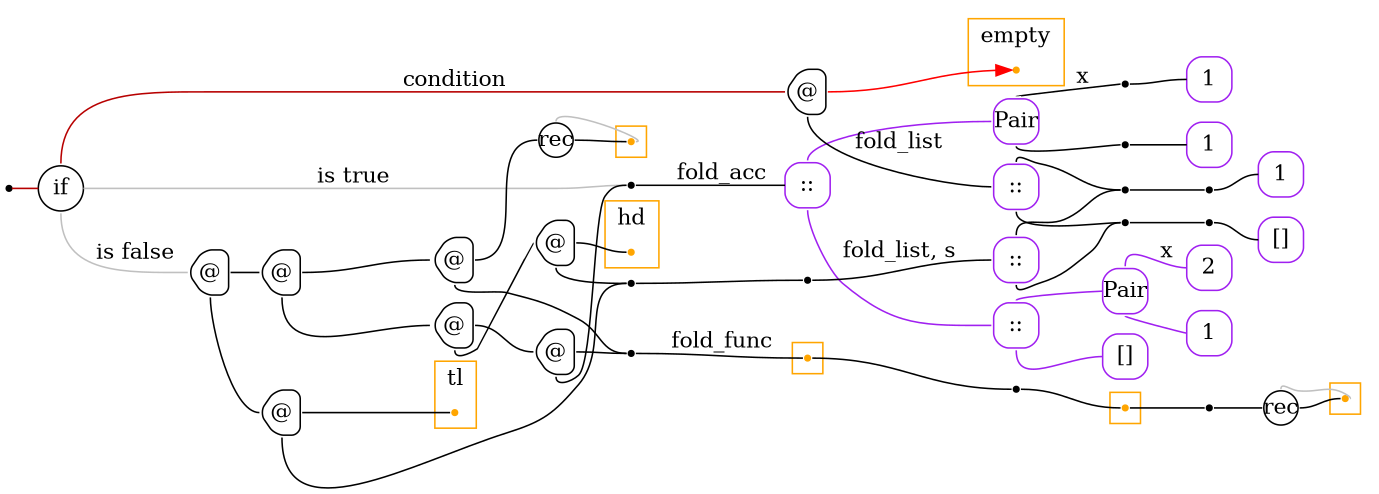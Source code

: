digraph G {
  rankdir=LR;
  edge[arrowhead=none,arrowtail=none];
  node[fixedsize=true,shape=circle]
  size="9.201041666666667,5.219270833333334";
  labeldistance=0;
  nodesep=.175;
  ranksep=.175;

 nd1[shape=point];
   nd15[label="1",tooltip="nd15-ConstGraph",style=rounded,orientation=90,shape=square,width=.4,height=.4,color="purple"];
   nd21[label="2",tooltip="nd21-ConstGraph",style=rounded,orientation=90,shape=square,width=.4,height=.4,color="purple"];
   nd27[label="1",tooltip="nd27-ConstGraph",style=rounded,orientation=90,shape=square,width=.4,height=.4,color="purple"];
   nd32[label="[]",tooltip="nd32-ConstEmptyGraph",style=rounded,orientation=90,shape=square,width=.4,height=.4,color="purple"];
 subgraph cluster_nd174 {
   graph[style=fill,color="orange"];
   ndcluster_nd174[tooltip="nd174",orientation=90,shape=point,color="orange"];
 };
   nd592[label="1",tooltip="nd592-ConstGraph",style=rounded,orientation=90,shape=square,width=.4,height=.4,color="purple"];
   nd686[label="Pair",tooltip="nd686-ConstPairGraph",style=rounded,orientation=90,shape=square,width=.4,height=.4,color="purple"];
   nd777[label="::",tooltip="nd777-ConstListGraph",style=rounded,orientation=90,shape=square,width=.4,height=.4,color="purple"];
 nd780[label=" ",tooltip="nd780-ContractGraph",style=rounded,orientation=90,shape=point];
 nd781[label=" ",tooltip="nd781-ContractGraph",style=rounded,orientation=90,shape=point];
 nd885[label=" ",tooltip="nd885-ContractGraph",style=rounded,orientation=90,shape=point];
 nd918[label=" ",tooltip="nd918-ContractGraph",style=rounded,orientation=90,shape=point];
 nd919[label=" ",tooltip="nd919-ContractGraph",style=rounded,orientation=90,shape=point];
 subgraph cluster_nd383 {
   graph[style=fill,color="orange"];
   ndcluster_nd383[tooltip="nd383",orientation=90,shape=point,color="orange"];
 };
 nd946[label="rec",tooltip="nd946-RecurGraph",style=rounded,width=.3,height=.3,color="#000000"];
   subgraph cluster_nd950 {
     graph[style=fill,color="orange"];
     ndcluster_nd950[tooltip="nd950",orientation=90,shape=point,color="orange"];
   };
 nd1152[label=" ",tooltip="nd1152-ContractGraph",style=rounded,orientation=90,shape=point];
   nd1071[label="1",tooltip="nd1071-ConstGraph",style=rounded,orientation=90,shape=square,width=.4,height=.4,color="purple"];
   nd1075[label="[]",tooltip="nd1075-ConstEmptyGraph",style=rounded,orientation=90,shape=square,width=.4,height=.4,color="purple"];
   nd1165[label="Pair",tooltip="nd1165-ConstPairGraph",style=rounded,orientation=90,shape=square,width=.4,height=.4,color="purple"];
   nd1171[label="::",tooltip="nd1171-ConstListGraph",style=rounded,orientation=90,shape=square,width=.4,height=.4,color="purple"];
   nd1178[label="::",tooltip="nd1178-ConstListGraph",style=rounded,orientation=90,shape=square,width=.4,height=.4,color="purple"];
 nd1182[label="rec",tooltip="nd1182-RecurGraph",style=rounded,width=.3,height=.3,color="#000000"];
   subgraph cluster_nd1186 {
     graph[style=fill,color="orange"];
     ndcluster_nd1186[tooltip="nd1186",orientation=90,shape=point,color="orange"];
   };
 nd710[label="if",tooltip="nd710-IfGraph",style=rounded,width=.4,height=.4,color="#000000"];
 nd711[label="@",tooltip="nd711-AppGraph",style=rounded,orientation=90,shape=house,width=.4,height=.4,color="#000000"];
 subgraph cluster_nd714 {
   graph[style=fill,color="orange",label="empty"];
   ndcluster_nd714[tooltip="nd714",orientation=90,shape=point,color="orange"];
 };
 nd718[label="@",tooltip="nd718-AppGraph",style=rounded,orientation=90,shape=house,width=.4,height=.4,color="#000000"];
 nd719[label="@",tooltip="nd719-AppGraph",style=rounded,orientation=90,shape=house,width=.4,height=.4,color="#000000"];
 nd720[label="@",tooltip="nd720-AppGraph",style=rounded,orientation=90,shape=house,width=.4,height=.4,color="#000000"];
 nd723[label="@",tooltip="nd723-AppGraph",style=rounded,orientation=90,shape=house,width=.4,height=.4,color="#000000"];
 nd724[label="@",tooltip="nd724-AppGraph",style=rounded,orientation=90,shape=house,width=.4,height=.4,color="#000000"];
 nd727[label="@",tooltip="nd727-AppGraph",style=rounded,orientation=90,shape=house,width=.4,height=.4,color="#000000"];
 subgraph cluster_nd730 {
   graph[style=fill,color="orange",label="hd"];
   ndcluster_nd730[tooltip="nd730",orientation=90,shape=point,color="orange"];
 };
 nd734[label=" ",tooltip="nd734-ContractGraph",style=rounded,orientation=90,shape=point];
 nd736[label="@",tooltip="nd736-AppGraph",style=rounded,orientation=90,shape=house,width=.4,height=.4,color="#000000"];
 subgraph cluster_nd739 {
   graph[style=fill,color="orange",label="tl"];
   ndcluster_nd739[tooltip="nd739",orientation=90,shape=point,color="orange"];
 };
 nd743[label=" ",tooltip="nd743-ContractGraph",style=rounded,orientation=90,shape=point];
 nd744[label=" ",tooltip="nd744-ContractGraph",style=rounded,orientation=90,shape=point];
 nd745[label=" ",tooltip="nd745-ContractGraph",style=rounded,orientation=90,shape=point];
   nd1241[label="::",tooltip="nd1241-ConstListGraph",style=rounded,orientation=90,shape=square,width=.4,height=.4,color="purple"];
 nd1244[label=" ",tooltip="nd1244-ContractGraph",style=rounded,orientation=90,shape=point];
 nd1245[label=" ",tooltip="nd1245-ContractGraph",style=rounded,orientation=90,shape=point];

  ndcluster_nd174->nd885[tailport=e,headport=w];
  nd780->nd27[tailport=e,headport=w];
  nd781->nd32[tailport=e,headport=w];
  ndcluster_nd383->nd1152[tailport=e,headport=w];
  nd885->ndcluster_nd383[tailport=e,headport=w];
  nd1152->nd946[tailport=e,headport=w,color=black,arrowhead=none,arrowtail=none];
  nd686->nd919[tailport=s,headport=w];
  nd686->nd918[label="x",tailport=n,headport=w];
  nd918->nd15[tailport=e,headport=w];
  nd919->nd592[tailport=e,headport=w];
  nd1178->nd686[tailport=n,headport=w,color=purple,arrowhead=none,arrowtail=none];
  nd711->ndcluster_nd714[tailport=e,headport=w,color=red,arrowhead=normal];
  nd720->nd1182[tailport=e,headport=w,color=black,arrowhead=none,arrowtail=none];
  nd724->nd734[tailport=e,headport=w];
  nd727->ndcluster_nd730[tailport=e,headport=w];
  nd723->nd724[tailport=e,headport=w];
  nd723->nd727[tailport=s,headport=w];
  nd719->nd720[tailport=e,headport=w];
  nd719->nd723[tailport=s,headport=w];
  nd720->nd734[tailport=s,headport=w];
  nd736->ndcluster_nd739[tailport=e,headport=w];
  nd718->nd719[tailport=e,headport=w];
  nd718->nd736[tailport=s,headport=w];
  nd736->nd743[tailport=s,headport=w];
  nd727->nd743[tailport=s,headport=w];
  nd710->nd711[label="condition",tailport=n,headport=w,color="#b70000",arrowhead=none,arrowtail=none];
  nd710->nd718[label="is false",tailport=s,headport=w,color=grey,arrowhead=none,arrowtail=none];
  nd724->nd744[tailport=s,headport=w];
  nd710->nd744[label="is true",tailport=e,headport=w,color=grey,arrowhead=none,arrowtail=none];
  nd711->nd1241[label="fold_list",tailport=s,headport=w];
  nd743->nd745[tailport=e,headport=w];
  nd1->nd710[tailport=e,headport=w,color="#b70000",arrowhead=none,arrowtail=none];
  nd745->nd777[label="fold_list, s",tailport=e,headport=w];
  nd744->nd1178[label="fold_acc",tailport=e,headport=w];
  nd734->ndcluster_nd174[label="fold_func",tailport=e,headport=w];
  nd777->nd1244[tailport=n,headport=w];
  nd777->nd1245[tailport=s,headport=w];
  nd1244->nd780[tailport=e,headport=w];
  nd1245->nd781[tailport=e,headport=w];
  nd946->ndcluster_nd950[dir=back,headport=e,tailport=n,color=grey,arrowhead=none,arrowtail=none];
  nd946->ndcluster_nd950[tailport=e,headport=w];
  nd1165->nd1071[tailport=s,headport=w,color=purple,arrowhead=none,arrowtail=none];
  nd1171->nd1165[tailport=n,headport=w,color=purple,arrowhead=none,arrowtail=none];
  nd1171->nd1075[tailport=s,headport=w,color=purple,arrowhead=none,arrowtail=none];
  nd1178->nd1171[label="",tailport=s,headport=w,color=purple,arrowhead=none,arrowtail=none];
  nd1165->nd21[label="x",tailport=n,headport=w,color=purple,arrowhead=none,arrowtail=none];
  nd1182->ndcluster_nd1186[dir=back,headport=e,tailport=n,color=grey,arrowhead=none,arrowtail=none];
  nd1182->ndcluster_nd1186[tailport=e,headport=w];
  nd1241->nd1244[tailport=n,headport=w];
  nd1241->nd1245[tailport=s,headport=w];
}